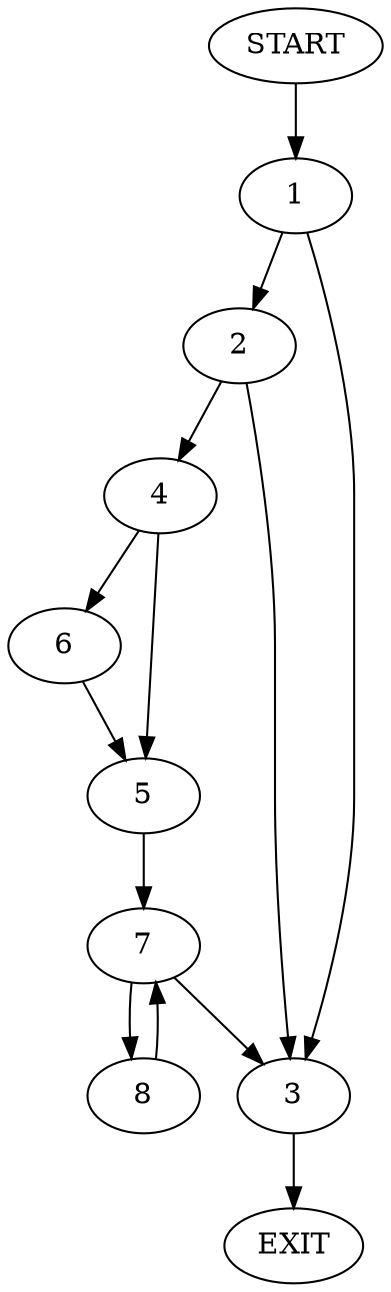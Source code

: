 digraph {
0 [label="START"]
9 [label="EXIT"]
0 -> 1
1 -> 2
1 -> 3
2 -> 4
2 -> 3
3 -> 9
4 -> 5
4 -> 6
6 -> 5
5 -> 7
7 -> 3
7 -> 8
8 -> 7
}
